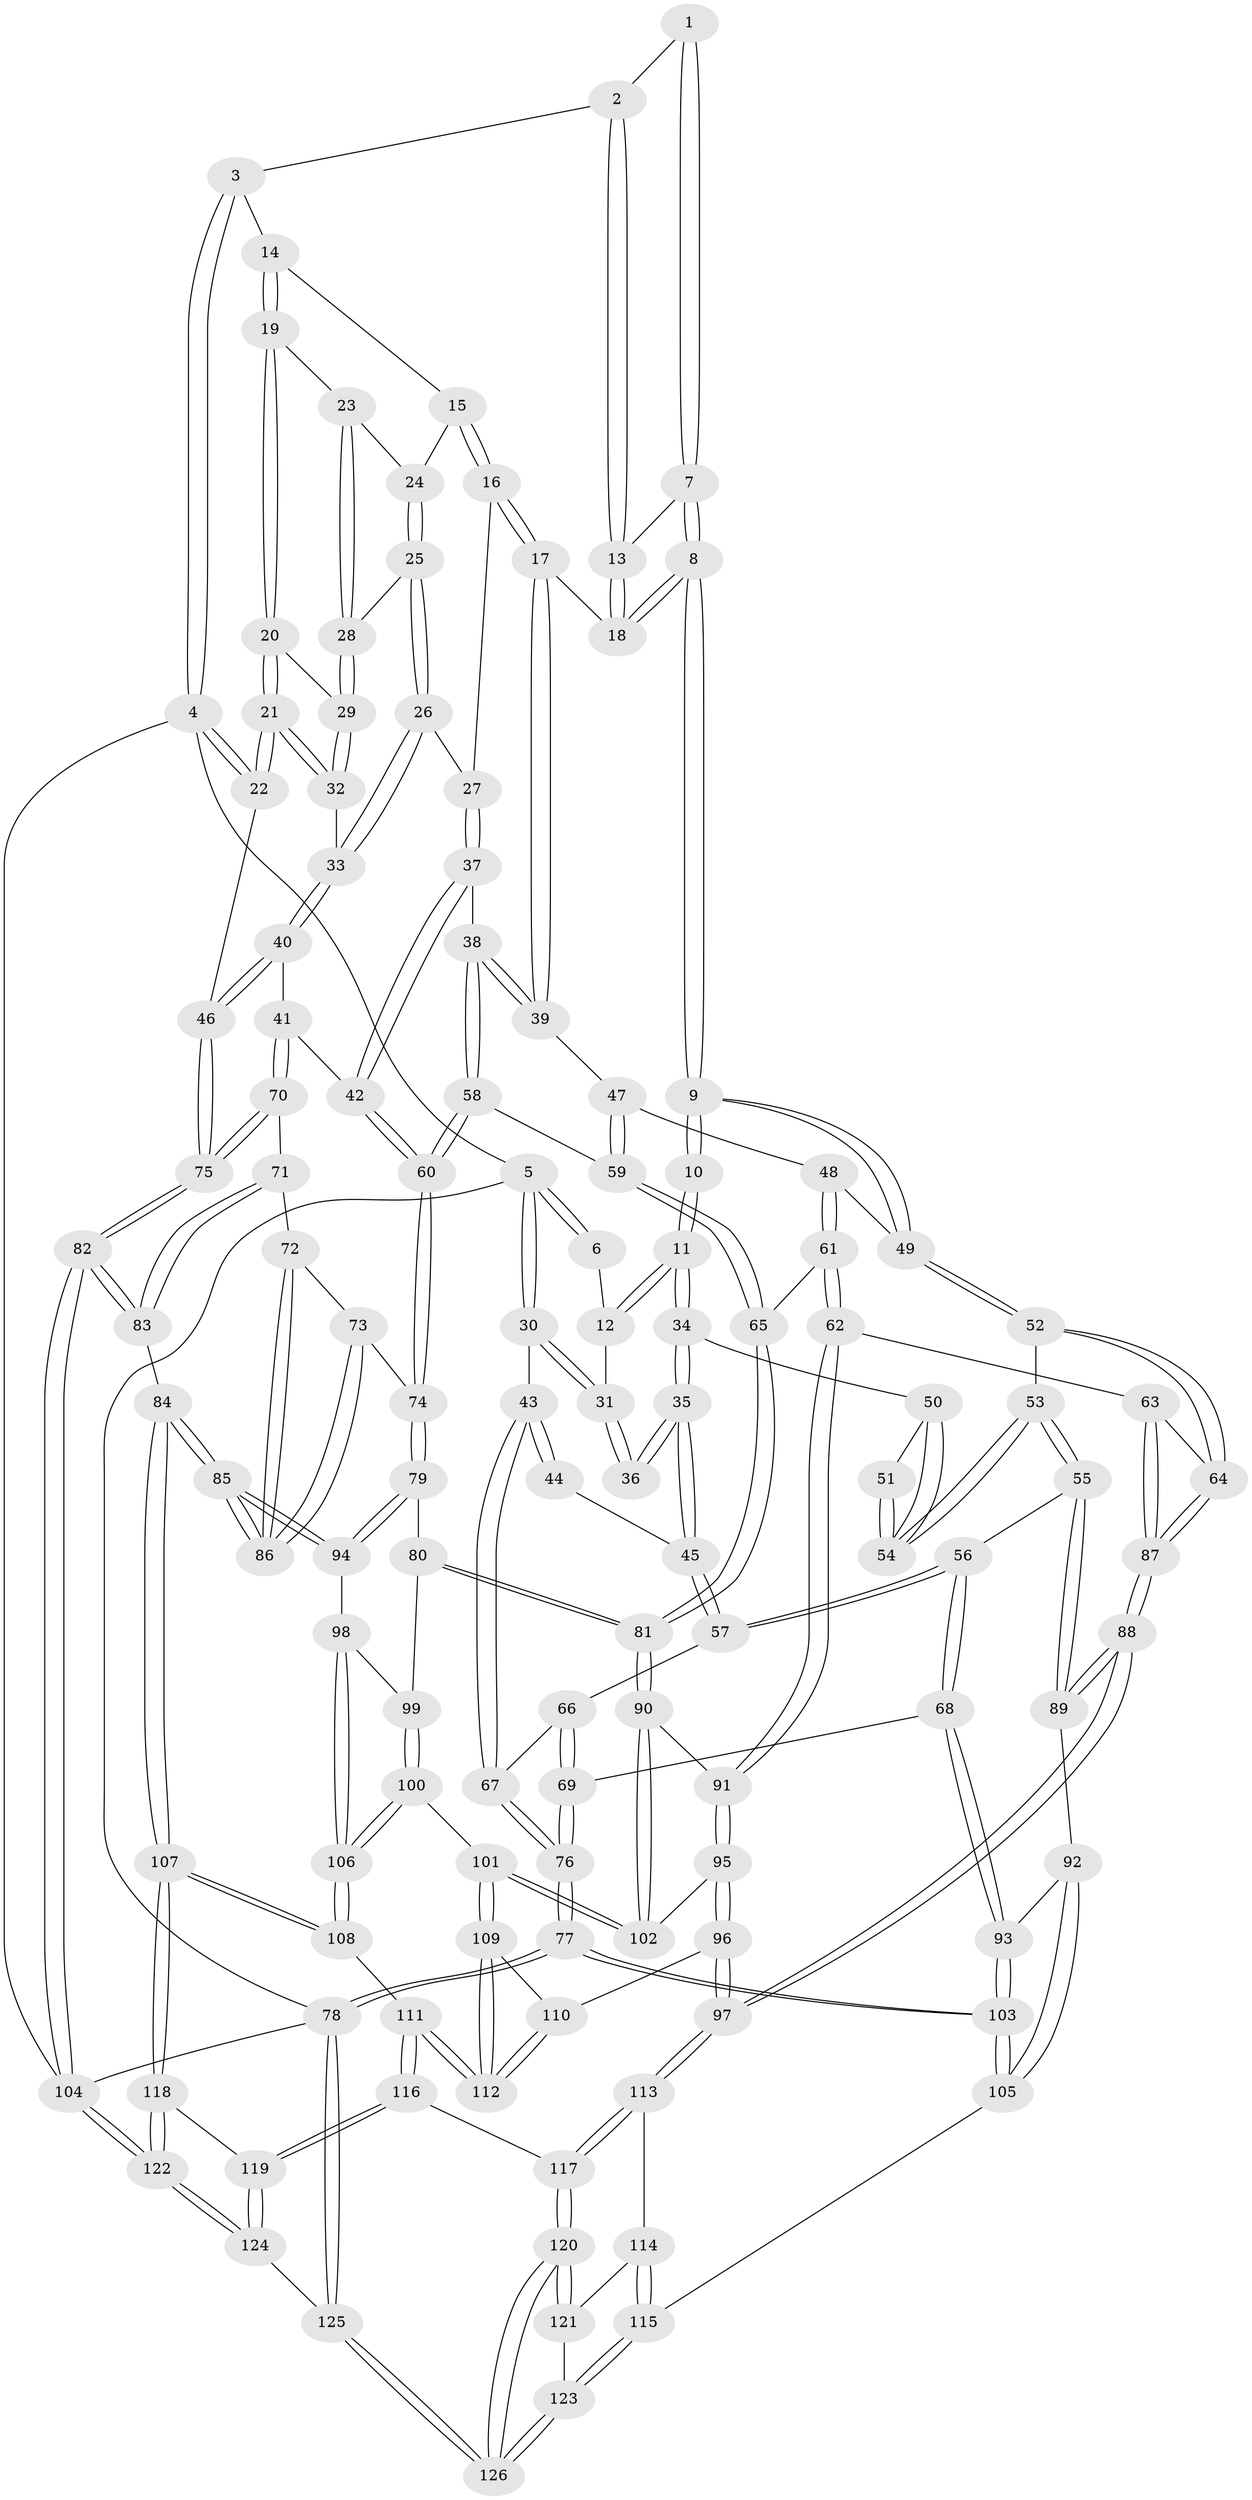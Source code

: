 // Generated by graph-tools (version 1.1) at 2025/38/03/09/25 02:38:52]
// undirected, 126 vertices, 312 edges
graph export_dot {
graph [start="1"]
  node [color=gray90,style=filled];
  1 [pos="+0.3747598809424312+0"];
  2 [pos="+0.6341881768975255+0"];
  3 [pos="+0.7572660178076589+0"];
  4 [pos="+1+0"];
  5 [pos="+0+0"];
  6 [pos="+0.3228287592292975+0"];
  7 [pos="+0.38634152934745053+0.007650920823503799"];
  8 [pos="+0.37770879287663583+0.1392121244870645"];
  9 [pos="+0.3708499662234787+0.15563435183127747"];
  10 [pos="+0.3539011806788277+0.1593802538465252"];
  11 [pos="+0.28775810855918776+0.15791662874979573"];
  12 [pos="+0.18703417105609088+0.09767391741775025"];
  13 [pos="+0.5771178924609804+0.06404365997528527"];
  14 [pos="+0.7707114208313938+0"];
  15 [pos="+0.7695936279755247+0"];
  16 [pos="+0.7222833008500048+0.11184473019522054"];
  17 [pos="+0.6592986991558436+0.173432874637217"];
  18 [pos="+0.5809949500304755+0.10479223746671477"];
  19 [pos="+0.9620622481287159+0.08059499670995243"];
  20 [pos="+1+0.06804341222090105"];
  21 [pos="+1+0.03481858043492827"];
  22 [pos="+1+0.024810173341643843"];
  23 [pos="+0.9400067860648742+0.09601928566943922"];
  24 [pos="+0.8541254897609787+0.05910497083645773"];
  25 [pos="+0.8566464206904494+0.13247366229707674"];
  26 [pos="+0.827797266518419+0.1566460927758039"];
  27 [pos="+0.8238397636112066+0.15812835506555048"];
  28 [pos="+0.9184046847911348+0.13018283116226712"];
  29 [pos="+0.9325299021506297+0.18462286301211683"];
  30 [pos="+0+0"];
  31 [pos="+0.1087955198486201+0.09603920062916328"];
  32 [pos="+0.9309825866392152+0.21097381597257983"];
  33 [pos="+0.9297372798019328+0.21516581925925207"];
  34 [pos="+0.17311340043207357+0.24948894334140398"];
  35 [pos="+0.12624619098109208+0.2624465304490218"];
  36 [pos="+0.1091180624965057+0.1858042061989315"];
  37 [pos="+0.82249243481969+0.29142111808560334"];
  38 [pos="+0.769221804835899+0.2737462142559639"];
  39 [pos="+0.655612913732177+0.19877925540271105"];
  40 [pos="+0.9302751266830094+0.24157164780122878"];
  41 [pos="+0.8467834377257117+0.3118809582459958"];
  42 [pos="+0.8318449914395736+0.3003992885064651"];
  43 [pos="+0+0.015188542174961362"];
  44 [pos="+0.02913674550739624+0.19164710041882602"];
  45 [pos="+0.09784818438695994+0.30294392229963935"];
  46 [pos="+1+0.33357756922585974"];
  47 [pos="+0.6295195616966631+0.228982424318544"];
  48 [pos="+0.4776841086481445+0.27173574372352327"];
  49 [pos="+0.40104755629451266+0.2042347966534115"];
  50 [pos="+0.22081066646963712+0.2874554676130233"];
  51 [pos="+0.29843902839533076+0.24978550351546933"];
  52 [pos="+0.30482191305897843+0.4035862591825615"];
  53 [pos="+0.2626173491187793+0.39745999153895506"];
  54 [pos="+0.2586864401641699+0.3360606668283216"];
  55 [pos="+0.2161968435893831+0.41557954353836246"];
  56 [pos="+0.1551641997389869+0.39753367964570807"];
  57 [pos="+0.0963871204351607+0.30559356707316787"];
  58 [pos="+0.6657118911379587+0.3843751307602118"];
  59 [pos="+0.6531148352423268+0.3761820505701967"];
  60 [pos="+0.6682479856447228+0.38704986677269543"];
  61 [pos="+0.4838813622120357+0.398462913309204"];
  62 [pos="+0.4432489381414641+0.43780271144172667"];
  63 [pos="+0.42945140252562725+0.4378935115883258"];
  64 [pos="+0.3334545900081897+0.42224946286522735"];
  65 [pos="+0.5316091741671296+0.4112711653884165"];
  66 [pos="+0.0882437244667689+0.30672257493674115"];
  67 [pos="+0+0.24172478900268354"];
  68 [pos="+0.07121438399838069+0.49147065882499336"];
  69 [pos="+0+0.4757800390257312"];
  70 [pos="+0.8514854097508617+0.33282494151894443"];
  71 [pos="+0.8456479048573596+0.3732522321349068"];
  72 [pos="+0.8113896242746071+0.40228947816378063"];
  73 [pos="+0.7092086943898261+0.4385059311943217"];
  74 [pos="+0.7046645052712508+0.4382505031391773"];
  75 [pos="+1+0.3956664243763117"];
  76 [pos="+0+0.5084637412002824"];
  77 [pos="+0+0.8721265639928332"];
  78 [pos="+0+1"];
  79 [pos="+0.6796815642584495+0.4804565097370973"];
  80 [pos="+0.6617551734778435+0.5006852572797347"];
  81 [pos="+0.5993593297430336+0.5115071219606904"];
  82 [pos="+1+0.6435362059234101"];
  83 [pos="+1+0.6352811360179503"];
  84 [pos="+0.9472092304504469+0.6581618439771377"];
  85 [pos="+0.8242915368447415+0.5775296297607968"];
  86 [pos="+0.819527070437793+0.5666166584086404"];
  87 [pos="+0.28771267494271907+0.6281413584099487"];
  88 [pos="+0.2778715520764846+0.6546468290022374"];
  89 [pos="+0.216483672419827+0.58397953717953"];
  90 [pos="+0.5720690538642846+0.5584525967643656"];
  91 [pos="+0.44356037564525636+0.4394797815818868"];
  92 [pos="+0.12523215356421666+0.5621324243218182"];
  93 [pos="+0.10424077927705304+0.5493928285058756"];
  94 [pos="+0.7713246116048813+0.5781056275428795"];
  95 [pos="+0.45080836978898353+0.5818058896012036"];
  96 [pos="+0.40400075823682197+0.6460739360490658"];
  97 [pos="+0.29339630503078673+0.6950719684338831"];
  98 [pos="+0.7022475537395799+0.5928028580457898"];
  99 [pos="+0.6686552167983083+0.5242436655433064"];
  100 [pos="+0.6138377828933992+0.6185642255761029"];
  101 [pos="+0.5849146849615879+0.6115116759112218"];
  102 [pos="+0.5657338875844969+0.5796324918551646"];
  103 [pos="+0+0.8470961657016829"];
  104 [pos="+1+1"];
  105 [pos="+0.030591549710709733+0.8050612730611159"];
  106 [pos="+0.6671686632189271+0.640040131009946"];
  107 [pos="+0.7866271989765994+0.7840444235345977"];
  108 [pos="+0.7012397983689551+0.7435227760556227"];
  109 [pos="+0.5715401125360126+0.6388358117188714"];
  110 [pos="+0.4221892320139632+0.6541898088085274"];
  111 [pos="+0.5671083785126504+0.770441493193954"];
  112 [pos="+0.5477238201620985+0.7267151854505903"];
  113 [pos="+0.28981469429582407+0.706986319966419"];
  114 [pos="+0.26025347793723197+0.7327456514582027"];
  115 [pos="+0.04446845993854517+0.8044305701013211"];
  116 [pos="+0.5161670261109317+0.8560068005399698"];
  117 [pos="+0.4496201468278375+0.8517817896086018"];
  118 [pos="+0.7551493139767802+1"];
  119 [pos="+0.5327308811165896+0.88001151522066"];
  120 [pos="+0.3326930783115142+1"];
  121 [pos="+0.2708840185801275+0.857395170280344"];
  122 [pos="+0.7765250144593829+1"];
  123 [pos="+0.1878281832029244+0.9474303766825038"];
  124 [pos="+0.3433683735028447+1"];
  125 [pos="+0.297275702649449+1"];
  126 [pos="+0.2972538325748595+1"];
  1 -- 2;
  1 -- 7;
  1 -- 7;
  2 -- 3;
  2 -- 13;
  2 -- 13;
  3 -- 4;
  3 -- 4;
  3 -- 14;
  4 -- 5;
  4 -- 22;
  4 -- 22;
  4 -- 104;
  5 -- 6;
  5 -- 6;
  5 -- 30;
  5 -- 30;
  5 -- 78;
  6 -- 12;
  7 -- 8;
  7 -- 8;
  7 -- 13;
  8 -- 9;
  8 -- 9;
  8 -- 18;
  8 -- 18;
  9 -- 10;
  9 -- 10;
  9 -- 49;
  9 -- 49;
  10 -- 11;
  10 -- 11;
  11 -- 12;
  11 -- 12;
  11 -- 34;
  11 -- 34;
  12 -- 31;
  13 -- 18;
  13 -- 18;
  14 -- 15;
  14 -- 19;
  14 -- 19;
  15 -- 16;
  15 -- 16;
  15 -- 24;
  16 -- 17;
  16 -- 17;
  16 -- 27;
  17 -- 18;
  17 -- 39;
  17 -- 39;
  19 -- 20;
  19 -- 20;
  19 -- 23;
  20 -- 21;
  20 -- 21;
  20 -- 29;
  21 -- 22;
  21 -- 22;
  21 -- 32;
  21 -- 32;
  22 -- 46;
  23 -- 24;
  23 -- 28;
  23 -- 28;
  24 -- 25;
  24 -- 25;
  25 -- 26;
  25 -- 26;
  25 -- 28;
  26 -- 27;
  26 -- 33;
  26 -- 33;
  27 -- 37;
  27 -- 37;
  28 -- 29;
  28 -- 29;
  29 -- 32;
  29 -- 32;
  30 -- 31;
  30 -- 31;
  30 -- 43;
  31 -- 36;
  31 -- 36;
  32 -- 33;
  33 -- 40;
  33 -- 40;
  34 -- 35;
  34 -- 35;
  34 -- 50;
  35 -- 36;
  35 -- 36;
  35 -- 45;
  35 -- 45;
  37 -- 38;
  37 -- 42;
  37 -- 42;
  38 -- 39;
  38 -- 39;
  38 -- 58;
  38 -- 58;
  39 -- 47;
  40 -- 41;
  40 -- 46;
  40 -- 46;
  41 -- 42;
  41 -- 70;
  41 -- 70;
  42 -- 60;
  42 -- 60;
  43 -- 44;
  43 -- 44;
  43 -- 67;
  43 -- 67;
  44 -- 45;
  45 -- 57;
  45 -- 57;
  46 -- 75;
  46 -- 75;
  47 -- 48;
  47 -- 59;
  47 -- 59;
  48 -- 49;
  48 -- 61;
  48 -- 61;
  49 -- 52;
  49 -- 52;
  50 -- 51;
  50 -- 54;
  50 -- 54;
  51 -- 54;
  51 -- 54;
  52 -- 53;
  52 -- 64;
  52 -- 64;
  53 -- 54;
  53 -- 54;
  53 -- 55;
  53 -- 55;
  55 -- 56;
  55 -- 89;
  55 -- 89;
  56 -- 57;
  56 -- 57;
  56 -- 68;
  56 -- 68;
  57 -- 66;
  58 -- 59;
  58 -- 60;
  58 -- 60;
  59 -- 65;
  59 -- 65;
  60 -- 74;
  60 -- 74;
  61 -- 62;
  61 -- 62;
  61 -- 65;
  62 -- 63;
  62 -- 91;
  62 -- 91;
  63 -- 64;
  63 -- 87;
  63 -- 87;
  64 -- 87;
  64 -- 87;
  65 -- 81;
  65 -- 81;
  66 -- 67;
  66 -- 69;
  66 -- 69;
  67 -- 76;
  67 -- 76;
  68 -- 69;
  68 -- 93;
  68 -- 93;
  69 -- 76;
  69 -- 76;
  70 -- 71;
  70 -- 75;
  70 -- 75;
  71 -- 72;
  71 -- 83;
  71 -- 83;
  72 -- 73;
  72 -- 86;
  72 -- 86;
  73 -- 74;
  73 -- 86;
  73 -- 86;
  74 -- 79;
  74 -- 79;
  75 -- 82;
  75 -- 82;
  76 -- 77;
  76 -- 77;
  77 -- 78;
  77 -- 78;
  77 -- 103;
  77 -- 103;
  78 -- 125;
  78 -- 125;
  78 -- 104;
  79 -- 80;
  79 -- 94;
  79 -- 94;
  80 -- 81;
  80 -- 81;
  80 -- 99;
  81 -- 90;
  81 -- 90;
  82 -- 83;
  82 -- 83;
  82 -- 104;
  82 -- 104;
  83 -- 84;
  84 -- 85;
  84 -- 85;
  84 -- 107;
  84 -- 107;
  85 -- 86;
  85 -- 86;
  85 -- 94;
  85 -- 94;
  87 -- 88;
  87 -- 88;
  88 -- 89;
  88 -- 89;
  88 -- 97;
  88 -- 97;
  89 -- 92;
  90 -- 91;
  90 -- 102;
  90 -- 102;
  91 -- 95;
  91 -- 95;
  92 -- 93;
  92 -- 105;
  92 -- 105;
  93 -- 103;
  93 -- 103;
  94 -- 98;
  95 -- 96;
  95 -- 96;
  95 -- 102;
  96 -- 97;
  96 -- 97;
  96 -- 110;
  97 -- 113;
  97 -- 113;
  98 -- 99;
  98 -- 106;
  98 -- 106;
  99 -- 100;
  99 -- 100;
  100 -- 101;
  100 -- 106;
  100 -- 106;
  101 -- 102;
  101 -- 102;
  101 -- 109;
  101 -- 109;
  103 -- 105;
  103 -- 105;
  104 -- 122;
  104 -- 122;
  105 -- 115;
  106 -- 108;
  106 -- 108;
  107 -- 108;
  107 -- 108;
  107 -- 118;
  107 -- 118;
  108 -- 111;
  109 -- 110;
  109 -- 112;
  109 -- 112;
  110 -- 112;
  110 -- 112;
  111 -- 112;
  111 -- 112;
  111 -- 116;
  111 -- 116;
  113 -- 114;
  113 -- 117;
  113 -- 117;
  114 -- 115;
  114 -- 115;
  114 -- 121;
  115 -- 123;
  115 -- 123;
  116 -- 117;
  116 -- 119;
  116 -- 119;
  117 -- 120;
  117 -- 120;
  118 -- 119;
  118 -- 122;
  118 -- 122;
  119 -- 124;
  119 -- 124;
  120 -- 121;
  120 -- 121;
  120 -- 126;
  120 -- 126;
  121 -- 123;
  122 -- 124;
  122 -- 124;
  123 -- 126;
  123 -- 126;
  124 -- 125;
  125 -- 126;
  125 -- 126;
}
